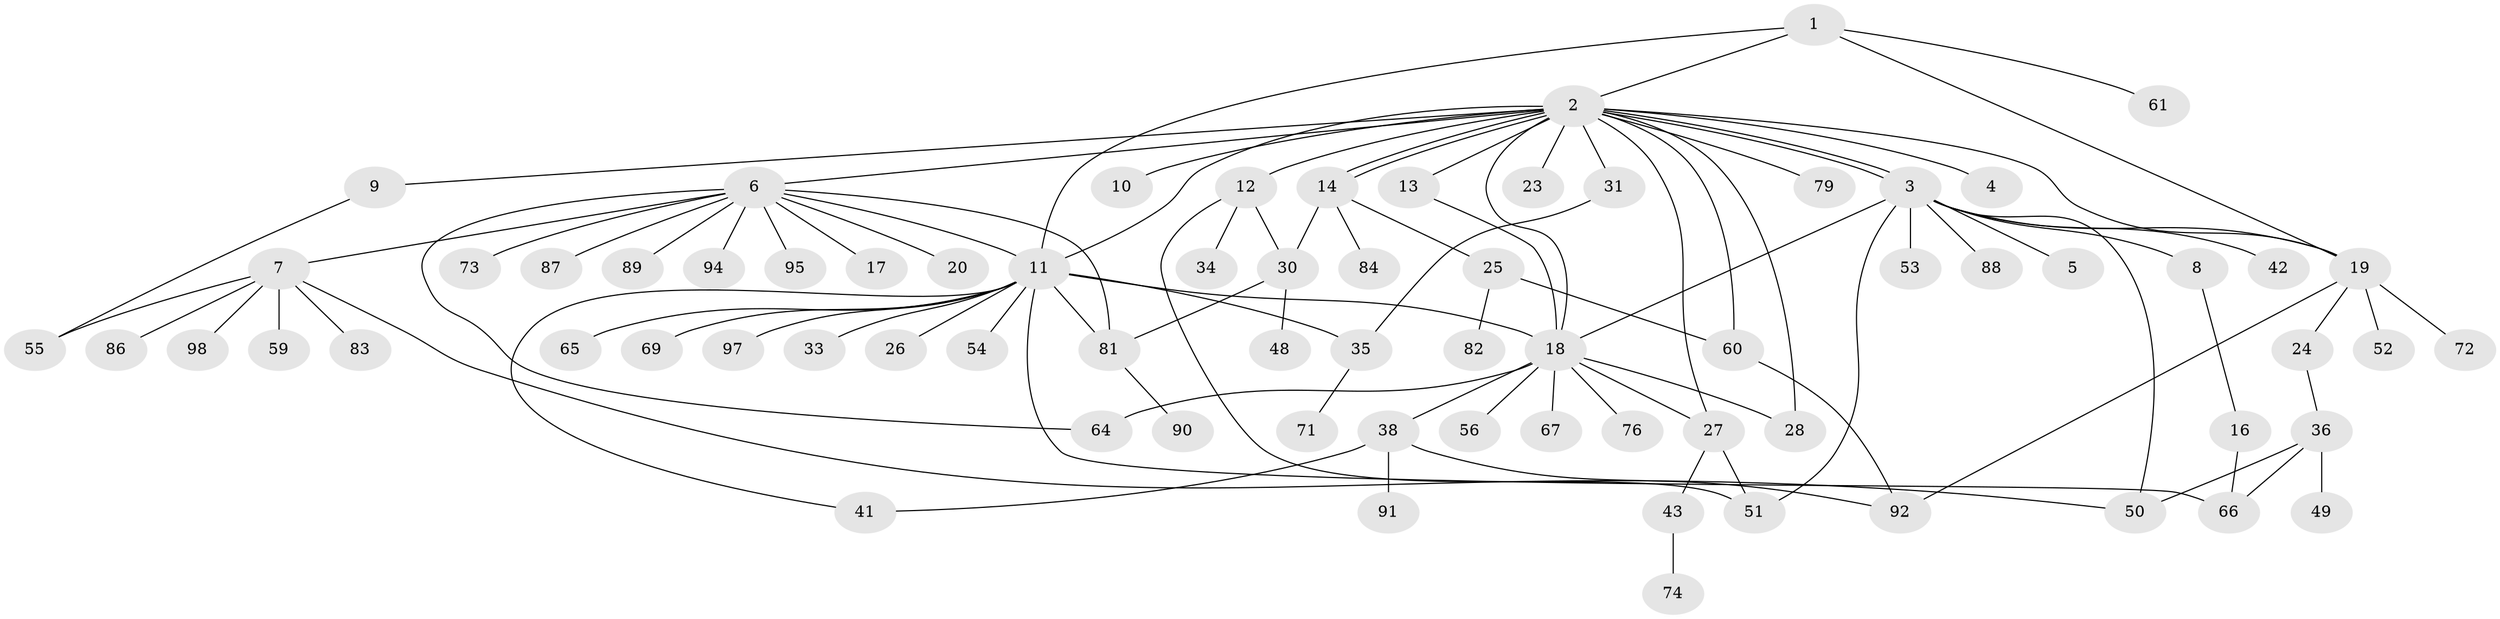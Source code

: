 // original degree distribution, {4: 0.07, 20: 0.01, 12: 0.01, 1: 0.49, 13: 0.01, 6: 0.01, 3: 0.12, 2: 0.2, 15: 0.01, 5: 0.06, 9: 0.01}
// Generated by graph-tools (version 1.1) at 2025/11/02/21/25 10:11:09]
// undirected, 73 vertices, 99 edges
graph export_dot {
graph [start="1"]
  node [color=gray90,style=filled];
  1 [super="+68"];
  2 [super="+96"];
  3 [super="+15"];
  4;
  5;
  6 [super="+46"];
  7 [super="+21"];
  8 [super="+85"];
  9;
  10;
  11 [super="+40"];
  12 [super="+29"];
  13 [super="+22"];
  14 [super="+58"];
  16;
  17;
  18 [super="+37"];
  19 [super="+32"];
  20;
  23;
  24;
  25;
  26 [super="+45"];
  27 [super="+77"];
  28;
  30 [super="+47"];
  31 [super="+63"];
  33;
  34;
  35 [super="+39"];
  36 [super="+80"];
  38 [super="+44"];
  41;
  42;
  43;
  48;
  49;
  50;
  51 [super="+75"];
  52;
  53;
  54;
  55 [super="+62"];
  56 [super="+57"];
  59;
  60;
  61;
  64 [super="+99"];
  65;
  66 [super="+100"];
  67;
  69 [super="+70"];
  71;
  72;
  73;
  74 [super="+78"];
  76;
  79;
  81 [super="+93"];
  82;
  83;
  84;
  86;
  87;
  88;
  89;
  90;
  91;
  92;
  94;
  95;
  97;
  98;
  1 -- 2;
  1 -- 19;
  1 -- 61;
  1 -- 11;
  2 -- 3;
  2 -- 3;
  2 -- 4;
  2 -- 6;
  2 -- 9;
  2 -- 10;
  2 -- 12;
  2 -- 13;
  2 -- 14;
  2 -- 14;
  2 -- 19;
  2 -- 23;
  2 -- 27;
  2 -- 28;
  2 -- 31;
  2 -- 60;
  2 -- 79;
  2 -- 11;
  2 -- 18;
  3 -- 5;
  3 -- 8;
  3 -- 18;
  3 -- 42;
  3 -- 50;
  3 -- 53;
  3 -- 88;
  3 -- 19;
  3 -- 51;
  6 -- 7;
  6 -- 11;
  6 -- 17;
  6 -- 20;
  6 -- 64;
  6 -- 73;
  6 -- 81;
  6 -- 87;
  6 -- 89;
  6 -- 94;
  6 -- 95;
  7 -- 50;
  7 -- 59;
  7 -- 83;
  7 -- 98;
  7 -- 86;
  7 -- 55;
  8 -- 16;
  9 -- 55;
  11 -- 26;
  11 -- 33;
  11 -- 41;
  11 -- 54;
  11 -- 65;
  11 -- 66 [weight=2];
  11 -- 81;
  11 -- 97;
  11 -- 69;
  11 -- 18;
  11 -- 35;
  12 -- 30;
  12 -- 34;
  12 -- 51;
  13 -- 18;
  14 -- 25;
  14 -- 84;
  14 -- 30;
  16 -- 66;
  18 -- 28;
  18 -- 38 [weight=2];
  18 -- 56;
  18 -- 67;
  18 -- 76;
  18 -- 64;
  18 -- 27;
  19 -- 24;
  19 -- 52;
  19 -- 72;
  19 -- 92;
  24 -- 36;
  25 -- 60;
  25 -- 82;
  27 -- 43;
  27 -- 51;
  30 -- 48;
  30 -- 81;
  31 -- 35;
  35 -- 71;
  36 -- 49;
  36 -- 50;
  36 -- 66;
  38 -- 41;
  38 -- 91;
  38 -- 92;
  43 -- 74;
  60 -- 92;
  81 -- 90;
}
